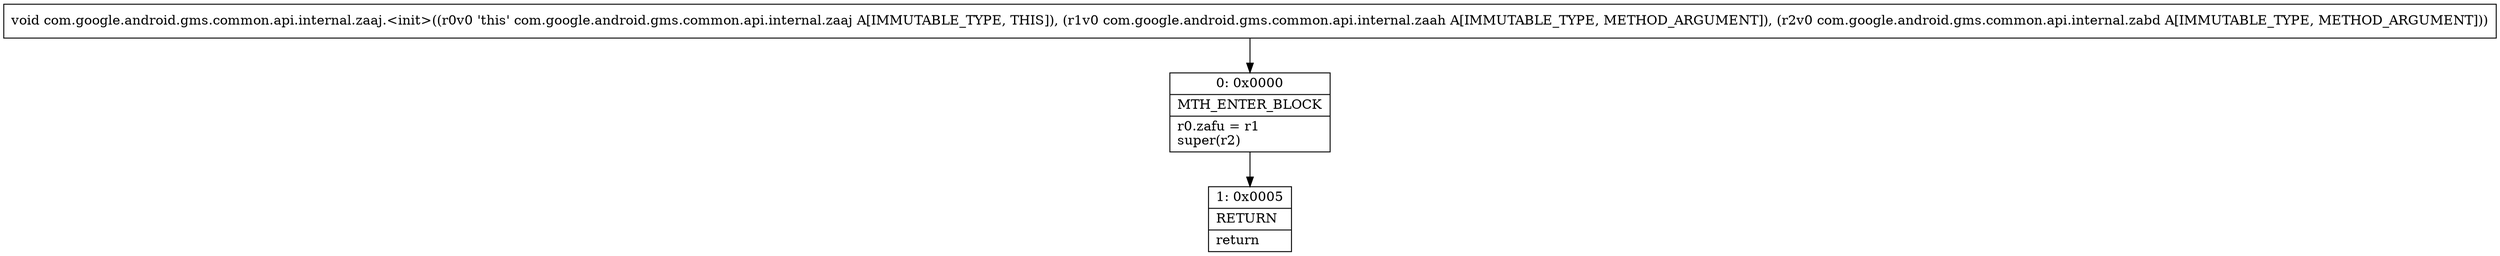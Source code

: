 digraph "CFG forcom.google.android.gms.common.api.internal.zaaj.\<init\>(Lcom\/google\/android\/gms\/common\/api\/internal\/zaah;Lcom\/google\/android\/gms\/common\/api\/internal\/zabd;)V" {
Node_0 [shape=record,label="{0\:\ 0x0000|MTH_ENTER_BLOCK\l|r0.zafu = r1\lsuper(r2)\l}"];
Node_1 [shape=record,label="{1\:\ 0x0005|RETURN\l|return\l}"];
MethodNode[shape=record,label="{void com.google.android.gms.common.api.internal.zaaj.\<init\>((r0v0 'this' com.google.android.gms.common.api.internal.zaaj A[IMMUTABLE_TYPE, THIS]), (r1v0 com.google.android.gms.common.api.internal.zaah A[IMMUTABLE_TYPE, METHOD_ARGUMENT]), (r2v0 com.google.android.gms.common.api.internal.zabd A[IMMUTABLE_TYPE, METHOD_ARGUMENT])) }"];
MethodNode -> Node_0;
Node_0 -> Node_1;
}

